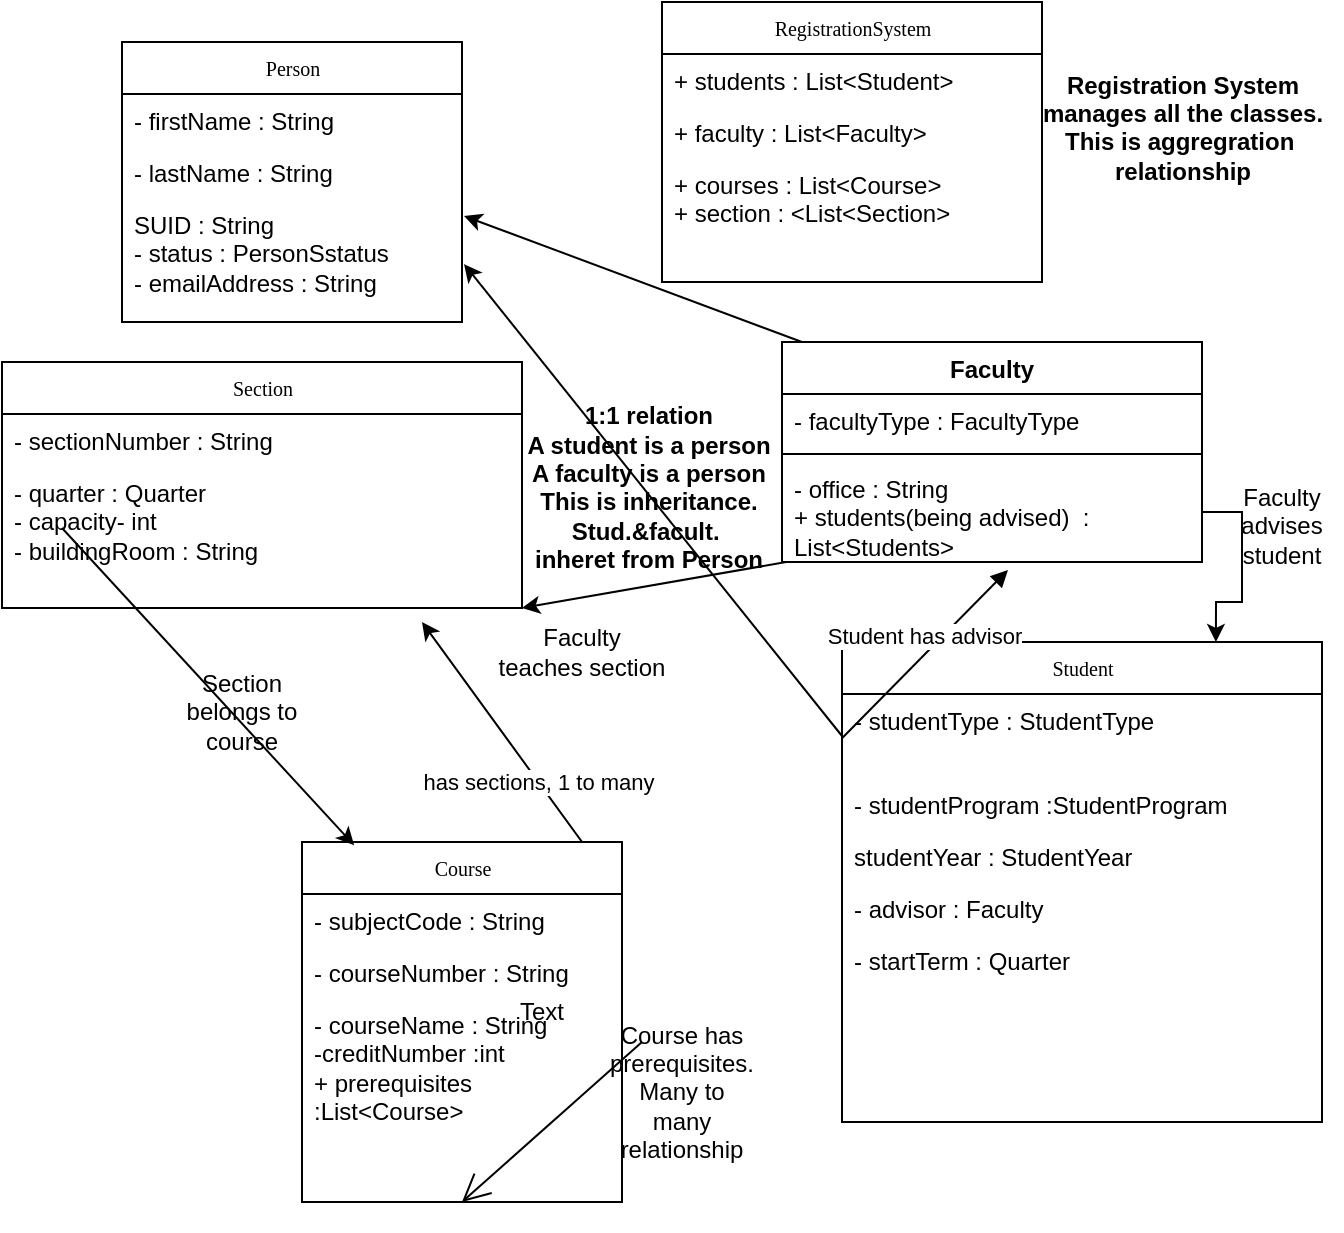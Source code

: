 <mxfile version="26.0.10">
  <diagram name="Page-1" id="c4acf3e9-155e-7222-9cf6-157b1a14988f">
    <mxGraphModel dx="1306" dy="947" grid="1" gridSize="10" guides="1" tooltips="1" connect="1" arrows="1" fold="1" page="1" pageScale="1" pageWidth="850" pageHeight="1100" background="none" math="0" shadow="0">
      <root>
        <mxCell id="0" />
        <mxCell id="1" parent="0" />
        <mxCell id="17acba5748e5396b-2" value="Student" style="swimlane;html=1;fontStyle=0;childLayout=stackLayout;horizontal=1;startSize=26;fillColor=none;horizontalStack=0;resizeParent=1;resizeLast=0;collapsible=1;marginBottom=0;swimlaneFillColor=#ffffff;rounded=0;shadow=0;comic=0;labelBackgroundColor=none;strokeWidth=1;fontFamily=Verdana;fontSize=10;align=center;" parent="1" vertex="1">
          <mxGeometry x="560" y="340" width="240" height="240" as="geometry" />
        </mxCell>
        <mxCell id="lPyego4Mg99c5Kq6Md4Y-19" value="Student has advisor" style="html=1;verticalAlign=bottom;endArrow=block;curved=0;rounded=0;entryX=0.538;entryY=1.08;entryDx=0;entryDy=0;entryPerimeter=0;" edge="1" parent="17acba5748e5396b-2" target="lPyego4Mg99c5Kq6Md4Y-15">
          <mxGeometry width="80" relative="1" as="geometry">
            <mxPoint y="48.1" as="sourcePoint" />
            <mxPoint x="77.23" y="10.0" as="targetPoint" />
          </mxGeometry>
        </mxCell>
        <mxCell id="17acba5748e5396b-3" value="- studentType : StudentType&lt;div&gt;&lt;br&gt;&lt;/div&gt;" style="text;html=1;strokeColor=none;fillColor=none;align=left;verticalAlign=top;spacingLeft=4;spacingRight=4;whiteSpace=wrap;overflow=hidden;rotatable=0;points=[[0,0.5],[1,0.5]];portConstraint=eastwest;" parent="17acba5748e5396b-2" vertex="1">
          <mxGeometry y="26" width="240" height="42" as="geometry" />
        </mxCell>
        <mxCell id="17acba5748e5396b-4" value="- studentProgram :StudentProgram" style="text;html=1;strokeColor=none;fillColor=none;align=left;verticalAlign=top;spacingLeft=4;spacingRight=4;whiteSpace=wrap;overflow=hidden;rotatable=0;points=[[0,0.5],[1,0.5]];portConstraint=eastwest;" parent="17acba5748e5396b-2" vertex="1">
          <mxGeometry y="68" width="240" height="26" as="geometry" />
        </mxCell>
        <mxCell id="17acba5748e5396b-6" value="studentYear : StudentYear" style="text;html=1;strokeColor=none;fillColor=none;align=left;verticalAlign=top;spacingLeft=4;spacingRight=4;whiteSpace=wrap;overflow=hidden;rotatable=0;points=[[0,0.5],[1,0.5]];portConstraint=eastwest;" parent="17acba5748e5396b-2" vertex="1">
          <mxGeometry y="94" width="240" height="26" as="geometry" />
        </mxCell>
        <mxCell id="17acba5748e5396b-9" value="- advisor : Faculty" style="text;html=1;strokeColor=none;fillColor=none;align=left;verticalAlign=top;spacingLeft=4;spacingRight=4;whiteSpace=wrap;overflow=hidden;rotatable=0;points=[[0,0.5],[1,0.5]];portConstraint=eastwest;" parent="17acba5748e5396b-2" vertex="1">
          <mxGeometry y="120" width="240" height="26" as="geometry" />
        </mxCell>
        <mxCell id="17acba5748e5396b-10" value="- startTerm : Quarter" style="text;html=1;strokeColor=none;fillColor=none;align=left;verticalAlign=top;spacingLeft=4;spacingRight=4;whiteSpace=wrap;overflow=hidden;rotatable=0;points=[[0,0.5],[1,0.5]];portConstraint=eastwest;" parent="17acba5748e5396b-2" vertex="1">
          <mxGeometry y="146" width="240" height="26" as="geometry" />
        </mxCell>
        <mxCell id="17acba5748e5396b-20" value="Person" style="swimlane;html=1;fontStyle=0;childLayout=stackLayout;horizontal=1;startSize=26;fillColor=none;horizontalStack=0;resizeParent=1;resizeLast=0;collapsible=1;marginBottom=0;swimlaneFillColor=#ffffff;rounded=0;shadow=0;comic=0;labelBackgroundColor=none;strokeWidth=1;fontFamily=Verdana;fontSize=10;align=center;" parent="1" vertex="1">
          <mxGeometry x="200" y="40" width="170" height="140" as="geometry" />
        </mxCell>
        <mxCell id="17acba5748e5396b-21" value="- firstName : String" style="text;html=1;strokeColor=none;fillColor=none;align=left;verticalAlign=top;spacingLeft=4;spacingRight=4;whiteSpace=wrap;overflow=hidden;rotatable=0;points=[[0,0.5],[1,0.5]];portConstraint=eastwest;" parent="17acba5748e5396b-20" vertex="1">
          <mxGeometry y="26" width="170" height="26" as="geometry" />
        </mxCell>
        <mxCell id="17acba5748e5396b-24" value="- lastName : String" style="text;html=1;strokeColor=none;fillColor=none;align=left;verticalAlign=top;spacingLeft=4;spacingRight=4;whiteSpace=wrap;overflow=hidden;rotatable=0;points=[[0,0.5],[1,0.5]];portConstraint=eastwest;" parent="17acba5748e5396b-20" vertex="1">
          <mxGeometry y="52" width="170" height="26" as="geometry" />
        </mxCell>
        <mxCell id="17acba5748e5396b-26" value="SUID : String&lt;div&gt;- status : PersonSstatus&lt;/div&gt;&lt;div&gt;- emailAddress : String&lt;/div&gt;" style="text;html=1;strokeColor=none;fillColor=none;align=left;verticalAlign=top;spacingLeft=4;spacingRight=4;whiteSpace=wrap;overflow=hidden;rotatable=0;points=[[0,0.5],[1,0.5]];portConstraint=eastwest;" parent="17acba5748e5396b-20" vertex="1">
          <mxGeometry y="78" width="170" height="52" as="geometry" />
        </mxCell>
        <mxCell id="17acba5748e5396b-30" value="RegistrationSystem" style="swimlane;html=1;fontStyle=0;childLayout=stackLayout;horizontal=1;startSize=26;fillColor=none;horizontalStack=0;resizeParent=1;resizeLast=0;collapsible=1;marginBottom=0;swimlaneFillColor=#ffffff;rounded=0;shadow=0;comic=0;labelBackgroundColor=none;strokeWidth=1;fontFamily=Verdana;fontSize=10;align=center;" parent="1" vertex="1">
          <mxGeometry x="470" y="20" width="190" height="140" as="geometry" />
        </mxCell>
        <mxCell id="17acba5748e5396b-31" value="+ students : List&amp;lt;Student&amp;gt;" style="text;html=1;strokeColor=none;fillColor=none;align=left;verticalAlign=top;spacingLeft=4;spacingRight=4;whiteSpace=wrap;overflow=hidden;rotatable=0;points=[[0,0.5],[1,0.5]];portConstraint=eastwest;" parent="17acba5748e5396b-30" vertex="1">
          <mxGeometry y="26" width="190" height="26" as="geometry" />
        </mxCell>
        <mxCell id="17acba5748e5396b-32" value="+ faculty : List&amp;lt;Faculty&amp;gt;" style="text;html=1;strokeColor=none;fillColor=none;align=left;verticalAlign=top;spacingLeft=4;spacingRight=4;whiteSpace=wrap;overflow=hidden;rotatable=0;points=[[0,0.5],[1,0.5]];portConstraint=eastwest;" parent="17acba5748e5396b-30" vertex="1">
          <mxGeometry y="52" width="190" height="26" as="geometry" />
        </mxCell>
        <mxCell id="17acba5748e5396b-33" value="+ courses : List&amp;lt;Course&amp;gt;&lt;div&gt;+ section : &amp;lt;List&amp;lt;Section&amp;gt;&lt;/div&gt;" style="text;html=1;strokeColor=none;fillColor=none;align=left;verticalAlign=top;spacingLeft=4;spacingRight=4;whiteSpace=wrap;overflow=hidden;rotatable=0;points=[[0,0.5],[1,0.5]];portConstraint=eastwest;" parent="17acba5748e5396b-30" vertex="1">
          <mxGeometry y="78" width="190" height="52" as="geometry" />
        </mxCell>
        <mxCell id="lPyego4Mg99c5Kq6Md4Y-24" value="" style="endArrow=classic;html=1;rounded=0;entryX=1.006;entryY=0.173;entryDx=0;entryDy=0;entryPerimeter=0;" edge="1" parent="17acba5748e5396b-30" target="17acba5748e5396b-26">
          <mxGeometry width="50" height="50" relative="1" as="geometry">
            <mxPoint x="70" y="170" as="sourcePoint" />
            <mxPoint x="120" y="120" as="targetPoint" />
          </mxGeometry>
        </mxCell>
        <mxCell id="5d2195bd80daf111-1" value="Course" style="swimlane;html=1;fontStyle=0;childLayout=stackLayout;horizontal=1;startSize=26;fillColor=none;horizontalStack=0;resizeParent=1;resizeLast=0;collapsible=1;marginBottom=0;swimlaneFillColor=#ffffff;rounded=0;shadow=0;comic=0;labelBackgroundColor=none;strokeWidth=1;fontFamily=Verdana;fontSize=10;align=center;" parent="1" vertex="1">
          <mxGeometry x="290" y="440" width="160" height="180" as="geometry" />
        </mxCell>
        <mxCell id="lPyego4Mg99c5Kq6Md4Y-7" value="" style="endArrow=classic;html=1;rounded=0;" edge="1" parent="5d2195bd80daf111-1">
          <mxGeometry relative="1" as="geometry">
            <mxPoint x="80" as="sourcePoint" />
            <mxPoint x="60" y="-110" as="targetPoint" />
            <Array as="points">
              <mxPoint x="140" />
            </Array>
          </mxGeometry>
        </mxCell>
        <mxCell id="lPyego4Mg99c5Kq6Md4Y-8" value="has sections, 1 to many" style="edgeLabel;resizable=0;html=1;;align=center;verticalAlign=middle;" connectable="0" vertex="1" parent="lPyego4Mg99c5Kq6Md4Y-7">
          <mxGeometry relative="1" as="geometry" />
        </mxCell>
        <mxCell id="5d2195bd80daf111-2" value="- subjectCode : String" style="text;html=1;strokeColor=none;fillColor=none;align=left;verticalAlign=top;spacingLeft=4;spacingRight=4;whiteSpace=wrap;overflow=hidden;rotatable=0;points=[[0,0.5],[1,0.5]];portConstraint=eastwest;" parent="5d2195bd80daf111-1" vertex="1">
          <mxGeometry y="26" width="160" height="26" as="geometry" />
        </mxCell>
        <mxCell id="5d2195bd80daf111-3" value="- courseNumber : String" style="text;html=1;strokeColor=none;fillColor=none;align=left;verticalAlign=top;spacingLeft=4;spacingRight=4;whiteSpace=wrap;overflow=hidden;rotatable=0;points=[[0,0.5],[1,0.5]];portConstraint=eastwest;" parent="5d2195bd80daf111-1" vertex="1">
          <mxGeometry y="52" width="160" height="26" as="geometry" />
        </mxCell>
        <mxCell id="5d2195bd80daf111-4" value="- courseName : String&lt;div&gt;-creditNumber :int&lt;/div&gt;&lt;div&gt;+ prerequisites :List&amp;lt;Course&amp;gt;&lt;/div&gt;&lt;div&gt;&lt;br&gt;&lt;/div&gt;" style="text;html=1;strokeColor=none;fillColor=none;align=left;verticalAlign=top;spacingLeft=4;spacingRight=4;whiteSpace=wrap;overflow=hidden;rotatable=0;points=[[0,0.5],[1,0.5]];portConstraint=eastwest;" parent="5d2195bd80daf111-1" vertex="1">
          <mxGeometry y="78" width="160" height="72" as="geometry" />
        </mxCell>
        <mxCell id="5d2195bd80daf111-5" value="Section" style="swimlane;html=1;fontStyle=0;childLayout=stackLayout;horizontal=1;startSize=26;fillColor=none;horizontalStack=0;resizeParent=1;resizeLast=0;collapsible=1;marginBottom=0;swimlaneFillColor=#ffffff;rounded=0;shadow=0;comic=0;labelBackgroundColor=none;strokeWidth=1;fontFamily=Verdana;fontSize=10;align=center;" parent="1" vertex="1">
          <mxGeometry x="140" y="200" width="260" height="123" as="geometry" />
        </mxCell>
        <mxCell id="5d2195bd80daf111-6" value="- sectionNumber : String&lt;div&gt;&lt;br&gt;&lt;/div&gt;" style="text;html=1;strokeColor=none;fillColor=none;align=left;verticalAlign=top;spacingLeft=4;spacingRight=4;whiteSpace=wrap;overflow=hidden;rotatable=0;points=[[0,0.5],[1,0.5]];portConstraint=eastwest;" parent="5d2195bd80daf111-5" vertex="1">
          <mxGeometry y="26" width="260" height="26" as="geometry" />
        </mxCell>
        <mxCell id="5d2195bd80daf111-7" value="- quarter : Quarter&lt;div&gt;- capacity- int&lt;/div&gt;&lt;div&gt;- buildingRoom : String&lt;/div&gt;" style="text;html=1;strokeColor=none;fillColor=none;align=left;verticalAlign=top;spacingLeft=4;spacingRight=4;whiteSpace=wrap;overflow=hidden;rotatable=0;points=[[0,0.5],[1,0.5]];portConstraint=eastwest;" parent="5d2195bd80daf111-5" vertex="1">
          <mxGeometry y="52" width="260" height="48" as="geometry" />
        </mxCell>
        <mxCell id="lPyego4Mg99c5Kq6Md4Y-1" value="" style="endArrow=classic;html=1;rounded=0;entryX=0.163;entryY=0.009;entryDx=0;entryDy=0;entryPerimeter=0;" edge="1" parent="5d2195bd80daf111-5" target="5d2195bd80daf111-1">
          <mxGeometry relative="1" as="geometry">
            <mxPoint x="30" y="83" as="sourcePoint" />
            <mxPoint x="130" y="83" as="targetPoint" />
          </mxGeometry>
        </mxCell>
        <mxCell id="lPyego4Mg99c5Kq6Md4Y-9" value="Text" style="text;html=1;align=center;verticalAlign=middle;whiteSpace=wrap;rounded=0;" vertex="1" parent="1">
          <mxGeometry x="380" y="510" width="60" height="30" as="geometry" />
        </mxCell>
        <mxCell id="lPyego4Mg99c5Kq6Md4Y-11" value="Section belongs to course" style="text;html=1;align=center;verticalAlign=middle;whiteSpace=wrap;rounded=0;" vertex="1" parent="1">
          <mxGeometry x="230" y="360" width="60" height="30" as="geometry" />
        </mxCell>
        <mxCell id="lPyego4Mg99c5Kq6Md4Y-12" value="Faculty" style="swimlane;fontStyle=1;align=center;verticalAlign=top;childLayout=stackLayout;horizontal=1;startSize=26;horizontalStack=0;resizeParent=1;resizeParentMax=0;resizeLast=0;collapsible=1;marginBottom=0;whiteSpace=wrap;html=1;" vertex="1" parent="1">
          <mxGeometry x="530" y="190" width="210" height="110" as="geometry" />
        </mxCell>
        <mxCell id="lPyego4Mg99c5Kq6Md4Y-13" value="- facultyType : FacultyType" style="text;strokeColor=none;fillColor=none;align=left;verticalAlign=top;spacingLeft=4;spacingRight=4;overflow=hidden;rotatable=0;points=[[0,0.5],[1,0.5]];portConstraint=eastwest;whiteSpace=wrap;html=1;" vertex="1" parent="lPyego4Mg99c5Kq6Md4Y-12">
          <mxGeometry y="26" width="210" height="26" as="geometry" />
        </mxCell>
        <mxCell id="lPyego4Mg99c5Kq6Md4Y-14" value="" style="line;strokeWidth=1;fillColor=none;align=left;verticalAlign=middle;spacingTop=-1;spacingLeft=3;spacingRight=3;rotatable=0;labelPosition=right;points=[];portConstraint=eastwest;strokeColor=inherit;" vertex="1" parent="lPyego4Mg99c5Kq6Md4Y-12">
          <mxGeometry y="52" width="210" height="8" as="geometry" />
        </mxCell>
        <mxCell id="lPyego4Mg99c5Kq6Md4Y-15" value="- office : String&lt;div&gt;+ students(being advised)&amp;nbsp; : List&amp;lt;Students&amp;gt;&lt;/div&gt;" style="text;strokeColor=none;fillColor=none;align=left;verticalAlign=top;spacingLeft=4;spacingRight=4;overflow=hidden;rotatable=0;points=[[0,0.5],[1,0.5]];portConstraint=eastwest;whiteSpace=wrap;html=1;" vertex="1" parent="lPyego4Mg99c5Kq6Md4Y-12">
          <mxGeometry y="60" width="210" height="50" as="geometry" />
        </mxCell>
        <mxCell id="lPyego4Mg99c5Kq6Md4Y-16" value="" style="endArrow=open;endFill=1;endSize=12;html=1;rounded=0;entryX=0.5;entryY=1;entryDx=0;entryDy=0;" edge="1" parent="1" target="5d2195bd80daf111-1">
          <mxGeometry width="160" relative="1" as="geometry">
            <mxPoint x="460" y="540" as="sourcePoint" />
            <mxPoint x="620" y="540" as="targetPoint" />
          </mxGeometry>
        </mxCell>
        <mxCell id="lPyego4Mg99c5Kq6Md4Y-17" value="Course has prerequisites. Many to many relationship" style="text;html=1;align=center;verticalAlign=middle;whiteSpace=wrap;rounded=0;" vertex="1" parent="1">
          <mxGeometry x="450" y="550" width="60" height="30" as="geometry" />
        </mxCell>
        <mxCell id="lPyego4Mg99c5Kq6Md4Y-20" style="edgeStyle=orthogonalEdgeStyle;rounded=0;orthogonalLoop=1;jettySize=auto;html=1;exitX=1;exitY=0.5;exitDx=0;exitDy=0;entryX=0.779;entryY=0;entryDx=0;entryDy=0;entryPerimeter=0;" edge="1" parent="1" source="lPyego4Mg99c5Kq6Md4Y-15" target="17acba5748e5396b-2">
          <mxGeometry relative="1" as="geometry" />
        </mxCell>
        <mxCell id="lPyego4Mg99c5Kq6Md4Y-21" value="Faculty advises student" style="text;html=1;align=center;verticalAlign=middle;whiteSpace=wrap;rounded=0;" vertex="1" parent="1">
          <mxGeometry x="750" y="266.5" width="60" height="30" as="geometry" />
        </mxCell>
        <mxCell id="lPyego4Mg99c5Kq6Md4Y-23" value="Registration System&lt;div&gt;manages all the classes.&lt;/div&gt;&lt;div&gt;This is aggregration&amp;nbsp;&lt;/div&gt;&lt;div&gt;relationship&lt;/div&gt;&lt;div&gt;&lt;br&gt;&lt;/div&gt;" style="text;align=center;fontStyle=1;verticalAlign=middle;spacingLeft=3;spacingRight=3;strokeColor=none;rotatable=0;points=[[0,0.5],[1,0.5]];portConstraint=eastwest;html=1;" vertex="1" parent="1">
          <mxGeometry x="690" y="77" width="80" height="26" as="geometry" />
        </mxCell>
        <mxCell id="lPyego4Mg99c5Kq6Md4Y-25" value="" style="endArrow=classic;html=1;rounded=0;entryX=1.006;entryY=0.635;entryDx=0;entryDy=0;entryPerimeter=0;exitX=0;exitY=0.5;exitDx=0;exitDy=0;" edge="1" parent="1" source="17acba5748e5396b-3" target="17acba5748e5396b-26">
          <mxGeometry width="50" height="50" relative="1" as="geometry">
            <mxPoint x="480" y="346.5" as="sourcePoint" />
            <mxPoint x="530" y="296.5" as="targetPoint" />
          </mxGeometry>
        </mxCell>
        <mxCell id="lPyego4Mg99c5Kq6Md4Y-27" value="1:1 relation&lt;div&gt;A student is a person&lt;/div&gt;&lt;div&gt;A faculty is a person&lt;/div&gt;&lt;div&gt;This is inheritance.&lt;/div&gt;&lt;div&gt;Stud.&amp;amp;facult.&amp;nbsp;&lt;/div&gt;&lt;div&gt;inheret from Person&lt;/div&gt;&lt;div&gt;&lt;br&gt;&lt;/div&gt;" style="text;align=center;fontStyle=1;verticalAlign=middle;spacingLeft=3;spacingRight=3;strokeColor=none;rotatable=0;points=[[0,0.5],[1,0.5]];portConstraint=eastwest;html=1;" vertex="1" parent="1">
          <mxGeometry x="425" y="200" width="75" height="140" as="geometry" />
        </mxCell>
        <mxCell id="lPyego4Mg99c5Kq6Md4Y-29" value="" style="endArrow=classic;html=1;rounded=0;entryX=1;entryY=1;entryDx=0;entryDy=0;exitX=0.01;exitY=1;exitDx=0;exitDy=0;exitPerimeter=0;" edge="1" parent="1" source="lPyego4Mg99c5Kq6Md4Y-15" target="5d2195bd80daf111-5">
          <mxGeometry width="50" height="50" relative="1" as="geometry">
            <mxPoint x="470" y="370" as="sourcePoint" />
            <mxPoint x="520" y="320" as="targetPoint" />
          </mxGeometry>
        </mxCell>
        <mxCell id="lPyego4Mg99c5Kq6Md4Y-30" value="Faculty&lt;div&gt;teaches section&lt;/div&gt;" style="text;html=1;align=center;verticalAlign=middle;whiteSpace=wrap;rounded=0;" vertex="1" parent="1">
          <mxGeometry x="380" y="320" width="100" height="50" as="geometry" />
        </mxCell>
      </root>
    </mxGraphModel>
  </diagram>
</mxfile>
